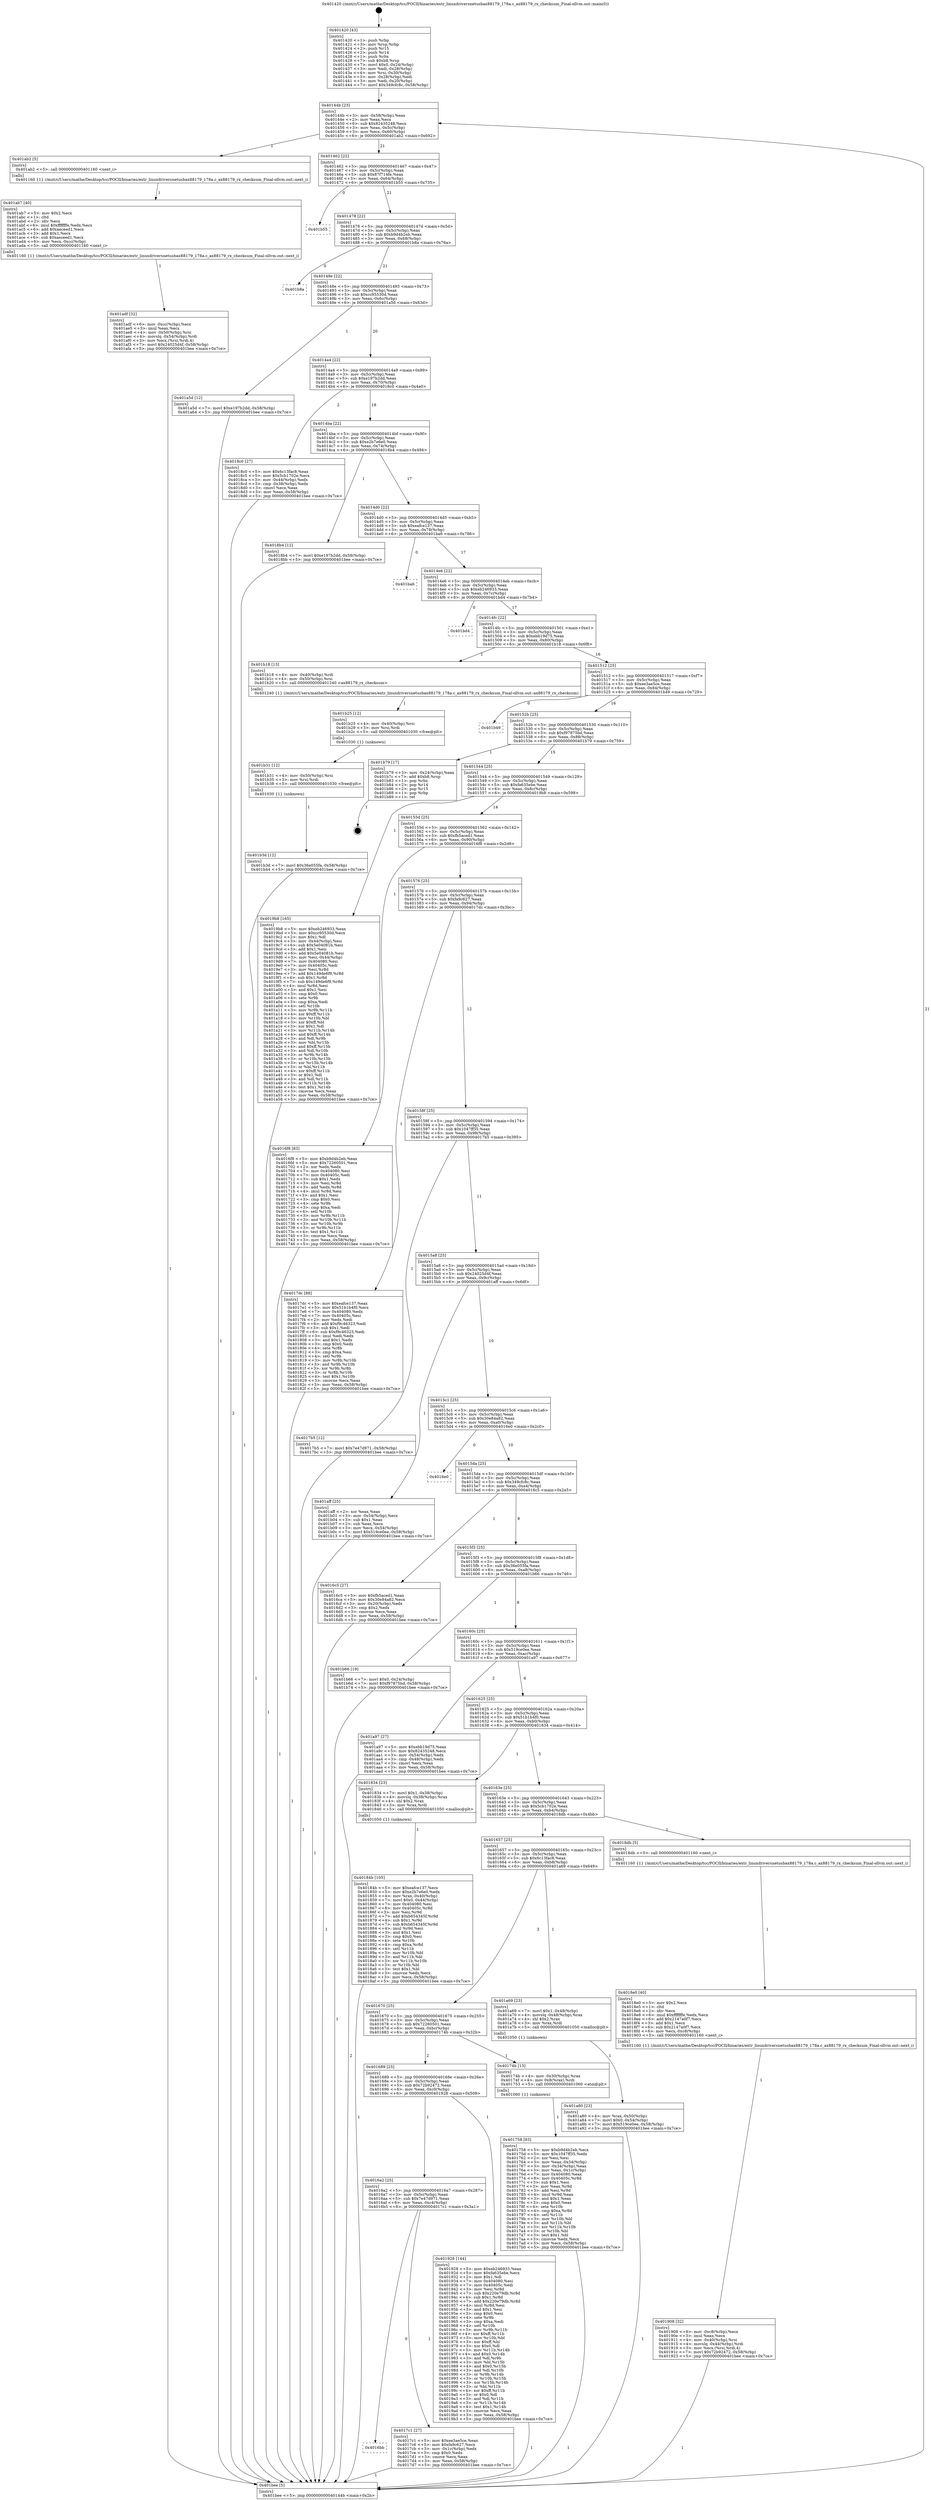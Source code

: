 digraph "0x401420" {
  label = "0x401420 (/mnt/c/Users/mathe/Desktop/tcc/POCII/binaries/extr_linuxdriversnetusbax88179_178a.c_ax88179_rx_checksum_Final-ollvm.out::main(0))"
  labelloc = "t"
  node[shape=record]

  Entry [label="",width=0.3,height=0.3,shape=circle,fillcolor=black,style=filled]
  "0x40144b" [label="{
     0x40144b [23]\l
     | [instrs]\l
     &nbsp;&nbsp;0x40144b \<+3\>: mov -0x58(%rbp),%eax\l
     &nbsp;&nbsp;0x40144e \<+2\>: mov %eax,%ecx\l
     &nbsp;&nbsp;0x401450 \<+6\>: sub $0x82435248,%ecx\l
     &nbsp;&nbsp;0x401456 \<+3\>: mov %eax,-0x5c(%rbp)\l
     &nbsp;&nbsp;0x401459 \<+3\>: mov %ecx,-0x60(%rbp)\l
     &nbsp;&nbsp;0x40145c \<+6\>: je 0000000000401ab2 \<main+0x692\>\l
  }"]
  "0x401ab2" [label="{
     0x401ab2 [5]\l
     | [instrs]\l
     &nbsp;&nbsp;0x401ab2 \<+5\>: call 0000000000401160 \<next_i\>\l
     | [calls]\l
     &nbsp;&nbsp;0x401160 \{1\} (/mnt/c/Users/mathe/Desktop/tcc/POCII/binaries/extr_linuxdriversnetusbax88179_178a.c_ax88179_rx_checksum_Final-ollvm.out::next_i)\l
  }"]
  "0x401462" [label="{
     0x401462 [22]\l
     | [instrs]\l
     &nbsp;&nbsp;0x401462 \<+5\>: jmp 0000000000401467 \<main+0x47\>\l
     &nbsp;&nbsp;0x401467 \<+3\>: mov -0x5c(%rbp),%eax\l
     &nbsp;&nbsp;0x40146a \<+5\>: sub $0x87f714fe,%eax\l
     &nbsp;&nbsp;0x40146f \<+3\>: mov %eax,-0x64(%rbp)\l
     &nbsp;&nbsp;0x401472 \<+6\>: je 0000000000401b55 \<main+0x735\>\l
  }"]
  Exit [label="",width=0.3,height=0.3,shape=circle,fillcolor=black,style=filled,peripheries=2]
  "0x401b55" [label="{
     0x401b55\l
  }", style=dashed]
  "0x401478" [label="{
     0x401478 [22]\l
     | [instrs]\l
     &nbsp;&nbsp;0x401478 \<+5\>: jmp 000000000040147d \<main+0x5d\>\l
     &nbsp;&nbsp;0x40147d \<+3\>: mov -0x5c(%rbp),%eax\l
     &nbsp;&nbsp;0x401480 \<+5\>: sub $0xb9d4b2eb,%eax\l
     &nbsp;&nbsp;0x401485 \<+3\>: mov %eax,-0x68(%rbp)\l
     &nbsp;&nbsp;0x401488 \<+6\>: je 0000000000401b8a \<main+0x76a\>\l
  }"]
  "0x401b3d" [label="{
     0x401b3d [12]\l
     | [instrs]\l
     &nbsp;&nbsp;0x401b3d \<+7\>: movl $0x36e055fa,-0x58(%rbp)\l
     &nbsp;&nbsp;0x401b44 \<+5\>: jmp 0000000000401bee \<main+0x7ce\>\l
  }"]
  "0x401b8a" [label="{
     0x401b8a\l
  }", style=dashed]
  "0x40148e" [label="{
     0x40148e [22]\l
     | [instrs]\l
     &nbsp;&nbsp;0x40148e \<+5\>: jmp 0000000000401493 \<main+0x73\>\l
     &nbsp;&nbsp;0x401493 \<+3\>: mov -0x5c(%rbp),%eax\l
     &nbsp;&nbsp;0x401496 \<+5\>: sub $0xcc95530d,%eax\l
     &nbsp;&nbsp;0x40149b \<+3\>: mov %eax,-0x6c(%rbp)\l
     &nbsp;&nbsp;0x40149e \<+6\>: je 0000000000401a5d \<main+0x63d\>\l
  }"]
  "0x401b31" [label="{
     0x401b31 [12]\l
     | [instrs]\l
     &nbsp;&nbsp;0x401b31 \<+4\>: mov -0x50(%rbp),%rsi\l
     &nbsp;&nbsp;0x401b35 \<+3\>: mov %rsi,%rdi\l
     &nbsp;&nbsp;0x401b38 \<+5\>: call 0000000000401030 \<free@plt\>\l
     | [calls]\l
     &nbsp;&nbsp;0x401030 \{1\} (unknown)\l
  }"]
  "0x401a5d" [label="{
     0x401a5d [12]\l
     | [instrs]\l
     &nbsp;&nbsp;0x401a5d \<+7\>: movl $0xe197b2dd,-0x58(%rbp)\l
     &nbsp;&nbsp;0x401a64 \<+5\>: jmp 0000000000401bee \<main+0x7ce\>\l
  }"]
  "0x4014a4" [label="{
     0x4014a4 [22]\l
     | [instrs]\l
     &nbsp;&nbsp;0x4014a4 \<+5\>: jmp 00000000004014a9 \<main+0x89\>\l
     &nbsp;&nbsp;0x4014a9 \<+3\>: mov -0x5c(%rbp),%eax\l
     &nbsp;&nbsp;0x4014ac \<+5\>: sub $0xe197b2dd,%eax\l
     &nbsp;&nbsp;0x4014b1 \<+3\>: mov %eax,-0x70(%rbp)\l
     &nbsp;&nbsp;0x4014b4 \<+6\>: je 00000000004018c0 \<main+0x4a0\>\l
  }"]
  "0x401b25" [label="{
     0x401b25 [12]\l
     | [instrs]\l
     &nbsp;&nbsp;0x401b25 \<+4\>: mov -0x40(%rbp),%rsi\l
     &nbsp;&nbsp;0x401b29 \<+3\>: mov %rsi,%rdi\l
     &nbsp;&nbsp;0x401b2c \<+5\>: call 0000000000401030 \<free@plt\>\l
     | [calls]\l
     &nbsp;&nbsp;0x401030 \{1\} (unknown)\l
  }"]
  "0x4018c0" [label="{
     0x4018c0 [27]\l
     | [instrs]\l
     &nbsp;&nbsp;0x4018c0 \<+5\>: mov $0x6c13fac8,%eax\l
     &nbsp;&nbsp;0x4018c5 \<+5\>: mov $0x5cb1702e,%ecx\l
     &nbsp;&nbsp;0x4018ca \<+3\>: mov -0x44(%rbp),%edx\l
     &nbsp;&nbsp;0x4018cd \<+3\>: cmp -0x38(%rbp),%edx\l
     &nbsp;&nbsp;0x4018d0 \<+3\>: cmovl %ecx,%eax\l
     &nbsp;&nbsp;0x4018d3 \<+3\>: mov %eax,-0x58(%rbp)\l
     &nbsp;&nbsp;0x4018d6 \<+5\>: jmp 0000000000401bee \<main+0x7ce\>\l
  }"]
  "0x4014ba" [label="{
     0x4014ba [22]\l
     | [instrs]\l
     &nbsp;&nbsp;0x4014ba \<+5\>: jmp 00000000004014bf \<main+0x9f\>\l
     &nbsp;&nbsp;0x4014bf \<+3\>: mov -0x5c(%rbp),%eax\l
     &nbsp;&nbsp;0x4014c2 \<+5\>: sub $0xe2b7e6e0,%eax\l
     &nbsp;&nbsp;0x4014c7 \<+3\>: mov %eax,-0x74(%rbp)\l
     &nbsp;&nbsp;0x4014ca \<+6\>: je 00000000004018b4 \<main+0x494\>\l
  }"]
  "0x401adf" [label="{
     0x401adf [32]\l
     | [instrs]\l
     &nbsp;&nbsp;0x401adf \<+6\>: mov -0xcc(%rbp),%ecx\l
     &nbsp;&nbsp;0x401ae5 \<+3\>: imul %eax,%ecx\l
     &nbsp;&nbsp;0x401ae8 \<+4\>: mov -0x50(%rbp),%rsi\l
     &nbsp;&nbsp;0x401aec \<+4\>: movslq -0x54(%rbp),%rdi\l
     &nbsp;&nbsp;0x401af0 \<+3\>: mov %ecx,(%rsi,%rdi,4)\l
     &nbsp;&nbsp;0x401af3 \<+7\>: movl $0x24025d4f,-0x58(%rbp)\l
     &nbsp;&nbsp;0x401afa \<+5\>: jmp 0000000000401bee \<main+0x7ce\>\l
  }"]
  "0x4018b4" [label="{
     0x4018b4 [12]\l
     | [instrs]\l
     &nbsp;&nbsp;0x4018b4 \<+7\>: movl $0xe197b2dd,-0x58(%rbp)\l
     &nbsp;&nbsp;0x4018bb \<+5\>: jmp 0000000000401bee \<main+0x7ce\>\l
  }"]
  "0x4014d0" [label="{
     0x4014d0 [22]\l
     | [instrs]\l
     &nbsp;&nbsp;0x4014d0 \<+5\>: jmp 00000000004014d5 \<main+0xb5\>\l
     &nbsp;&nbsp;0x4014d5 \<+3\>: mov -0x5c(%rbp),%eax\l
     &nbsp;&nbsp;0x4014d8 \<+5\>: sub $0xeafce137,%eax\l
     &nbsp;&nbsp;0x4014dd \<+3\>: mov %eax,-0x78(%rbp)\l
     &nbsp;&nbsp;0x4014e0 \<+6\>: je 0000000000401ba6 \<main+0x786\>\l
  }"]
  "0x401ab7" [label="{
     0x401ab7 [40]\l
     | [instrs]\l
     &nbsp;&nbsp;0x401ab7 \<+5\>: mov $0x2,%ecx\l
     &nbsp;&nbsp;0x401abc \<+1\>: cltd\l
     &nbsp;&nbsp;0x401abd \<+2\>: idiv %ecx\l
     &nbsp;&nbsp;0x401abf \<+6\>: imul $0xfffffffe,%edx,%ecx\l
     &nbsp;&nbsp;0x401ac5 \<+6\>: add $0xaeceed1,%ecx\l
     &nbsp;&nbsp;0x401acb \<+3\>: add $0x1,%ecx\l
     &nbsp;&nbsp;0x401ace \<+6\>: sub $0xaeceed1,%ecx\l
     &nbsp;&nbsp;0x401ad4 \<+6\>: mov %ecx,-0xcc(%rbp)\l
     &nbsp;&nbsp;0x401ada \<+5\>: call 0000000000401160 \<next_i\>\l
     | [calls]\l
     &nbsp;&nbsp;0x401160 \{1\} (/mnt/c/Users/mathe/Desktop/tcc/POCII/binaries/extr_linuxdriversnetusbax88179_178a.c_ax88179_rx_checksum_Final-ollvm.out::next_i)\l
  }"]
  "0x401ba6" [label="{
     0x401ba6\l
  }", style=dashed]
  "0x4014e6" [label="{
     0x4014e6 [22]\l
     | [instrs]\l
     &nbsp;&nbsp;0x4014e6 \<+5\>: jmp 00000000004014eb \<main+0xcb\>\l
     &nbsp;&nbsp;0x4014eb \<+3\>: mov -0x5c(%rbp),%eax\l
     &nbsp;&nbsp;0x4014ee \<+5\>: sub $0xeb246933,%eax\l
     &nbsp;&nbsp;0x4014f3 \<+3\>: mov %eax,-0x7c(%rbp)\l
     &nbsp;&nbsp;0x4014f6 \<+6\>: je 0000000000401bd4 \<main+0x7b4\>\l
  }"]
  "0x401a80" [label="{
     0x401a80 [23]\l
     | [instrs]\l
     &nbsp;&nbsp;0x401a80 \<+4\>: mov %rax,-0x50(%rbp)\l
     &nbsp;&nbsp;0x401a84 \<+7\>: movl $0x0,-0x54(%rbp)\l
     &nbsp;&nbsp;0x401a8b \<+7\>: movl $0x519ce0ee,-0x58(%rbp)\l
     &nbsp;&nbsp;0x401a92 \<+5\>: jmp 0000000000401bee \<main+0x7ce\>\l
  }"]
  "0x401bd4" [label="{
     0x401bd4\l
  }", style=dashed]
  "0x4014fc" [label="{
     0x4014fc [22]\l
     | [instrs]\l
     &nbsp;&nbsp;0x4014fc \<+5\>: jmp 0000000000401501 \<main+0xe1\>\l
     &nbsp;&nbsp;0x401501 \<+3\>: mov -0x5c(%rbp),%eax\l
     &nbsp;&nbsp;0x401504 \<+5\>: sub $0xebb19d75,%eax\l
     &nbsp;&nbsp;0x401509 \<+3\>: mov %eax,-0x80(%rbp)\l
     &nbsp;&nbsp;0x40150c \<+6\>: je 0000000000401b18 \<main+0x6f8\>\l
  }"]
  "0x401908" [label="{
     0x401908 [32]\l
     | [instrs]\l
     &nbsp;&nbsp;0x401908 \<+6\>: mov -0xc8(%rbp),%ecx\l
     &nbsp;&nbsp;0x40190e \<+3\>: imul %eax,%ecx\l
     &nbsp;&nbsp;0x401911 \<+4\>: mov -0x40(%rbp),%rsi\l
     &nbsp;&nbsp;0x401915 \<+4\>: movslq -0x44(%rbp),%rdi\l
     &nbsp;&nbsp;0x401919 \<+3\>: mov %ecx,(%rsi,%rdi,4)\l
     &nbsp;&nbsp;0x40191c \<+7\>: movl $0x72b92472,-0x58(%rbp)\l
     &nbsp;&nbsp;0x401923 \<+5\>: jmp 0000000000401bee \<main+0x7ce\>\l
  }"]
  "0x401b18" [label="{
     0x401b18 [13]\l
     | [instrs]\l
     &nbsp;&nbsp;0x401b18 \<+4\>: mov -0x40(%rbp),%rdi\l
     &nbsp;&nbsp;0x401b1c \<+4\>: mov -0x50(%rbp),%rsi\l
     &nbsp;&nbsp;0x401b20 \<+5\>: call 0000000000401240 \<ax88179_rx_checksum\>\l
     | [calls]\l
     &nbsp;&nbsp;0x401240 \{1\} (/mnt/c/Users/mathe/Desktop/tcc/POCII/binaries/extr_linuxdriversnetusbax88179_178a.c_ax88179_rx_checksum_Final-ollvm.out::ax88179_rx_checksum)\l
  }"]
  "0x401512" [label="{
     0x401512 [25]\l
     | [instrs]\l
     &nbsp;&nbsp;0x401512 \<+5\>: jmp 0000000000401517 \<main+0xf7\>\l
     &nbsp;&nbsp;0x401517 \<+3\>: mov -0x5c(%rbp),%eax\l
     &nbsp;&nbsp;0x40151a \<+5\>: sub $0xee3ae5ce,%eax\l
     &nbsp;&nbsp;0x40151f \<+6\>: mov %eax,-0x84(%rbp)\l
     &nbsp;&nbsp;0x401525 \<+6\>: je 0000000000401b49 \<main+0x729\>\l
  }"]
  "0x4018e0" [label="{
     0x4018e0 [40]\l
     | [instrs]\l
     &nbsp;&nbsp;0x4018e0 \<+5\>: mov $0x2,%ecx\l
     &nbsp;&nbsp;0x4018e5 \<+1\>: cltd\l
     &nbsp;&nbsp;0x4018e6 \<+2\>: idiv %ecx\l
     &nbsp;&nbsp;0x4018e8 \<+6\>: imul $0xfffffffe,%edx,%ecx\l
     &nbsp;&nbsp;0x4018ee \<+6\>: add $0x2147a0f7,%ecx\l
     &nbsp;&nbsp;0x4018f4 \<+3\>: add $0x1,%ecx\l
     &nbsp;&nbsp;0x4018f7 \<+6\>: sub $0x2147a0f7,%ecx\l
     &nbsp;&nbsp;0x4018fd \<+6\>: mov %ecx,-0xc8(%rbp)\l
     &nbsp;&nbsp;0x401903 \<+5\>: call 0000000000401160 \<next_i\>\l
     | [calls]\l
     &nbsp;&nbsp;0x401160 \{1\} (/mnt/c/Users/mathe/Desktop/tcc/POCII/binaries/extr_linuxdriversnetusbax88179_178a.c_ax88179_rx_checksum_Final-ollvm.out::next_i)\l
  }"]
  "0x401b49" [label="{
     0x401b49\l
  }", style=dashed]
  "0x40152b" [label="{
     0x40152b [25]\l
     | [instrs]\l
     &nbsp;&nbsp;0x40152b \<+5\>: jmp 0000000000401530 \<main+0x110\>\l
     &nbsp;&nbsp;0x401530 \<+3\>: mov -0x5c(%rbp),%eax\l
     &nbsp;&nbsp;0x401533 \<+5\>: sub $0xf97875bd,%eax\l
     &nbsp;&nbsp;0x401538 \<+6\>: mov %eax,-0x88(%rbp)\l
     &nbsp;&nbsp;0x40153e \<+6\>: je 0000000000401b79 \<main+0x759\>\l
  }"]
  "0x40184b" [label="{
     0x40184b [105]\l
     | [instrs]\l
     &nbsp;&nbsp;0x40184b \<+5\>: mov $0xeafce137,%ecx\l
     &nbsp;&nbsp;0x401850 \<+5\>: mov $0xe2b7e6e0,%edx\l
     &nbsp;&nbsp;0x401855 \<+4\>: mov %rax,-0x40(%rbp)\l
     &nbsp;&nbsp;0x401859 \<+7\>: movl $0x0,-0x44(%rbp)\l
     &nbsp;&nbsp;0x401860 \<+7\>: mov 0x404080,%esi\l
     &nbsp;&nbsp;0x401867 \<+8\>: mov 0x40405c,%r8d\l
     &nbsp;&nbsp;0x40186f \<+3\>: mov %esi,%r9d\l
     &nbsp;&nbsp;0x401872 \<+7\>: add $0xb654345f,%r9d\l
     &nbsp;&nbsp;0x401879 \<+4\>: sub $0x1,%r9d\l
     &nbsp;&nbsp;0x40187d \<+7\>: sub $0xb654345f,%r9d\l
     &nbsp;&nbsp;0x401884 \<+4\>: imul %r9d,%esi\l
     &nbsp;&nbsp;0x401888 \<+3\>: and $0x1,%esi\l
     &nbsp;&nbsp;0x40188b \<+3\>: cmp $0x0,%esi\l
     &nbsp;&nbsp;0x40188e \<+4\>: sete %r10b\l
     &nbsp;&nbsp;0x401892 \<+4\>: cmp $0xa,%r8d\l
     &nbsp;&nbsp;0x401896 \<+4\>: setl %r11b\l
     &nbsp;&nbsp;0x40189a \<+3\>: mov %r10b,%bl\l
     &nbsp;&nbsp;0x40189d \<+3\>: and %r11b,%bl\l
     &nbsp;&nbsp;0x4018a0 \<+3\>: xor %r11b,%r10b\l
     &nbsp;&nbsp;0x4018a3 \<+3\>: or %r10b,%bl\l
     &nbsp;&nbsp;0x4018a6 \<+3\>: test $0x1,%bl\l
     &nbsp;&nbsp;0x4018a9 \<+3\>: cmovne %edx,%ecx\l
     &nbsp;&nbsp;0x4018ac \<+3\>: mov %ecx,-0x58(%rbp)\l
     &nbsp;&nbsp;0x4018af \<+5\>: jmp 0000000000401bee \<main+0x7ce\>\l
  }"]
  "0x401b79" [label="{
     0x401b79 [17]\l
     | [instrs]\l
     &nbsp;&nbsp;0x401b79 \<+3\>: mov -0x24(%rbp),%eax\l
     &nbsp;&nbsp;0x401b7c \<+7\>: add $0xb8,%rsp\l
     &nbsp;&nbsp;0x401b83 \<+1\>: pop %rbx\l
     &nbsp;&nbsp;0x401b84 \<+2\>: pop %r14\l
     &nbsp;&nbsp;0x401b86 \<+2\>: pop %r15\l
     &nbsp;&nbsp;0x401b88 \<+1\>: pop %rbp\l
     &nbsp;&nbsp;0x401b89 \<+1\>: ret\l
  }"]
  "0x401544" [label="{
     0x401544 [25]\l
     | [instrs]\l
     &nbsp;&nbsp;0x401544 \<+5\>: jmp 0000000000401549 \<main+0x129\>\l
     &nbsp;&nbsp;0x401549 \<+3\>: mov -0x5c(%rbp),%eax\l
     &nbsp;&nbsp;0x40154c \<+5\>: sub $0xfa635ebe,%eax\l
     &nbsp;&nbsp;0x401551 \<+6\>: mov %eax,-0x8c(%rbp)\l
     &nbsp;&nbsp;0x401557 \<+6\>: je 00000000004019b8 \<main+0x598\>\l
  }"]
  "0x4016bb" [label="{
     0x4016bb\l
  }", style=dashed]
  "0x4019b8" [label="{
     0x4019b8 [165]\l
     | [instrs]\l
     &nbsp;&nbsp;0x4019b8 \<+5\>: mov $0xeb246933,%eax\l
     &nbsp;&nbsp;0x4019bd \<+5\>: mov $0xcc95530d,%ecx\l
     &nbsp;&nbsp;0x4019c2 \<+2\>: mov $0x1,%dl\l
     &nbsp;&nbsp;0x4019c4 \<+3\>: mov -0x44(%rbp),%esi\l
     &nbsp;&nbsp;0x4019c7 \<+6\>: sub $0x5e04081b,%esi\l
     &nbsp;&nbsp;0x4019cd \<+3\>: add $0x1,%esi\l
     &nbsp;&nbsp;0x4019d0 \<+6\>: add $0x5e04081b,%esi\l
     &nbsp;&nbsp;0x4019d6 \<+3\>: mov %esi,-0x44(%rbp)\l
     &nbsp;&nbsp;0x4019d9 \<+7\>: mov 0x404080,%esi\l
     &nbsp;&nbsp;0x4019e0 \<+7\>: mov 0x40405c,%edi\l
     &nbsp;&nbsp;0x4019e7 \<+3\>: mov %esi,%r8d\l
     &nbsp;&nbsp;0x4019ea \<+7\>: add $0x149de6f9,%r8d\l
     &nbsp;&nbsp;0x4019f1 \<+4\>: sub $0x1,%r8d\l
     &nbsp;&nbsp;0x4019f5 \<+7\>: sub $0x149de6f9,%r8d\l
     &nbsp;&nbsp;0x4019fc \<+4\>: imul %r8d,%esi\l
     &nbsp;&nbsp;0x401a00 \<+3\>: and $0x1,%esi\l
     &nbsp;&nbsp;0x401a03 \<+3\>: cmp $0x0,%esi\l
     &nbsp;&nbsp;0x401a06 \<+4\>: sete %r9b\l
     &nbsp;&nbsp;0x401a0a \<+3\>: cmp $0xa,%edi\l
     &nbsp;&nbsp;0x401a0d \<+4\>: setl %r10b\l
     &nbsp;&nbsp;0x401a11 \<+3\>: mov %r9b,%r11b\l
     &nbsp;&nbsp;0x401a14 \<+4\>: xor $0xff,%r11b\l
     &nbsp;&nbsp;0x401a18 \<+3\>: mov %r10b,%bl\l
     &nbsp;&nbsp;0x401a1b \<+3\>: xor $0xff,%bl\l
     &nbsp;&nbsp;0x401a1e \<+3\>: xor $0x1,%dl\l
     &nbsp;&nbsp;0x401a21 \<+3\>: mov %r11b,%r14b\l
     &nbsp;&nbsp;0x401a24 \<+4\>: and $0xff,%r14b\l
     &nbsp;&nbsp;0x401a28 \<+3\>: and %dl,%r9b\l
     &nbsp;&nbsp;0x401a2b \<+3\>: mov %bl,%r15b\l
     &nbsp;&nbsp;0x401a2e \<+4\>: and $0xff,%r15b\l
     &nbsp;&nbsp;0x401a32 \<+3\>: and %dl,%r10b\l
     &nbsp;&nbsp;0x401a35 \<+3\>: or %r9b,%r14b\l
     &nbsp;&nbsp;0x401a38 \<+3\>: or %r10b,%r15b\l
     &nbsp;&nbsp;0x401a3b \<+3\>: xor %r15b,%r14b\l
     &nbsp;&nbsp;0x401a3e \<+3\>: or %bl,%r11b\l
     &nbsp;&nbsp;0x401a41 \<+4\>: xor $0xff,%r11b\l
     &nbsp;&nbsp;0x401a45 \<+3\>: or $0x1,%dl\l
     &nbsp;&nbsp;0x401a48 \<+3\>: and %dl,%r11b\l
     &nbsp;&nbsp;0x401a4b \<+3\>: or %r11b,%r14b\l
     &nbsp;&nbsp;0x401a4e \<+4\>: test $0x1,%r14b\l
     &nbsp;&nbsp;0x401a52 \<+3\>: cmovne %ecx,%eax\l
     &nbsp;&nbsp;0x401a55 \<+3\>: mov %eax,-0x58(%rbp)\l
     &nbsp;&nbsp;0x401a58 \<+5\>: jmp 0000000000401bee \<main+0x7ce\>\l
  }"]
  "0x40155d" [label="{
     0x40155d [25]\l
     | [instrs]\l
     &nbsp;&nbsp;0x40155d \<+5\>: jmp 0000000000401562 \<main+0x142\>\l
     &nbsp;&nbsp;0x401562 \<+3\>: mov -0x5c(%rbp),%eax\l
     &nbsp;&nbsp;0x401565 \<+5\>: sub $0xfb5aced1,%eax\l
     &nbsp;&nbsp;0x40156a \<+6\>: mov %eax,-0x90(%rbp)\l
     &nbsp;&nbsp;0x401570 \<+6\>: je 00000000004016f8 \<main+0x2d8\>\l
  }"]
  "0x4017c1" [label="{
     0x4017c1 [27]\l
     | [instrs]\l
     &nbsp;&nbsp;0x4017c1 \<+5\>: mov $0xee3ae5ce,%eax\l
     &nbsp;&nbsp;0x4017c6 \<+5\>: mov $0xfa9c627,%ecx\l
     &nbsp;&nbsp;0x4017cb \<+3\>: mov -0x1c(%rbp),%edx\l
     &nbsp;&nbsp;0x4017ce \<+3\>: cmp $0x0,%edx\l
     &nbsp;&nbsp;0x4017d1 \<+3\>: cmove %ecx,%eax\l
     &nbsp;&nbsp;0x4017d4 \<+3\>: mov %eax,-0x58(%rbp)\l
     &nbsp;&nbsp;0x4017d7 \<+5\>: jmp 0000000000401bee \<main+0x7ce\>\l
  }"]
  "0x4016f8" [label="{
     0x4016f8 [83]\l
     | [instrs]\l
     &nbsp;&nbsp;0x4016f8 \<+5\>: mov $0xb9d4b2eb,%eax\l
     &nbsp;&nbsp;0x4016fd \<+5\>: mov $0x72260501,%ecx\l
     &nbsp;&nbsp;0x401702 \<+2\>: xor %edx,%edx\l
     &nbsp;&nbsp;0x401704 \<+7\>: mov 0x404080,%esi\l
     &nbsp;&nbsp;0x40170b \<+7\>: mov 0x40405c,%edi\l
     &nbsp;&nbsp;0x401712 \<+3\>: sub $0x1,%edx\l
     &nbsp;&nbsp;0x401715 \<+3\>: mov %esi,%r8d\l
     &nbsp;&nbsp;0x401718 \<+3\>: add %edx,%r8d\l
     &nbsp;&nbsp;0x40171b \<+4\>: imul %r8d,%esi\l
     &nbsp;&nbsp;0x40171f \<+3\>: and $0x1,%esi\l
     &nbsp;&nbsp;0x401722 \<+3\>: cmp $0x0,%esi\l
     &nbsp;&nbsp;0x401725 \<+4\>: sete %r9b\l
     &nbsp;&nbsp;0x401729 \<+3\>: cmp $0xa,%edi\l
     &nbsp;&nbsp;0x40172c \<+4\>: setl %r10b\l
     &nbsp;&nbsp;0x401730 \<+3\>: mov %r9b,%r11b\l
     &nbsp;&nbsp;0x401733 \<+3\>: and %r10b,%r11b\l
     &nbsp;&nbsp;0x401736 \<+3\>: xor %r10b,%r9b\l
     &nbsp;&nbsp;0x401739 \<+3\>: or %r9b,%r11b\l
     &nbsp;&nbsp;0x40173c \<+4\>: test $0x1,%r11b\l
     &nbsp;&nbsp;0x401740 \<+3\>: cmovne %ecx,%eax\l
     &nbsp;&nbsp;0x401743 \<+3\>: mov %eax,-0x58(%rbp)\l
     &nbsp;&nbsp;0x401746 \<+5\>: jmp 0000000000401bee \<main+0x7ce\>\l
  }"]
  "0x401576" [label="{
     0x401576 [25]\l
     | [instrs]\l
     &nbsp;&nbsp;0x401576 \<+5\>: jmp 000000000040157b \<main+0x15b\>\l
     &nbsp;&nbsp;0x40157b \<+3\>: mov -0x5c(%rbp),%eax\l
     &nbsp;&nbsp;0x40157e \<+5\>: sub $0xfa9c627,%eax\l
     &nbsp;&nbsp;0x401583 \<+6\>: mov %eax,-0x94(%rbp)\l
     &nbsp;&nbsp;0x401589 \<+6\>: je 00000000004017dc \<main+0x3bc\>\l
  }"]
  "0x4016a2" [label="{
     0x4016a2 [25]\l
     | [instrs]\l
     &nbsp;&nbsp;0x4016a2 \<+5\>: jmp 00000000004016a7 \<main+0x287\>\l
     &nbsp;&nbsp;0x4016a7 \<+3\>: mov -0x5c(%rbp),%eax\l
     &nbsp;&nbsp;0x4016aa \<+5\>: sub $0x7e47d971,%eax\l
     &nbsp;&nbsp;0x4016af \<+6\>: mov %eax,-0xc4(%rbp)\l
     &nbsp;&nbsp;0x4016b5 \<+6\>: je 00000000004017c1 \<main+0x3a1\>\l
  }"]
  "0x4017dc" [label="{
     0x4017dc [88]\l
     | [instrs]\l
     &nbsp;&nbsp;0x4017dc \<+5\>: mov $0xeafce137,%eax\l
     &nbsp;&nbsp;0x4017e1 \<+5\>: mov $0x51b1b4f0,%ecx\l
     &nbsp;&nbsp;0x4017e6 \<+7\>: mov 0x404080,%edx\l
     &nbsp;&nbsp;0x4017ed \<+7\>: mov 0x40405c,%esi\l
     &nbsp;&nbsp;0x4017f4 \<+2\>: mov %edx,%edi\l
     &nbsp;&nbsp;0x4017f6 \<+6\>: add $0xf9c46323,%edi\l
     &nbsp;&nbsp;0x4017fc \<+3\>: sub $0x1,%edi\l
     &nbsp;&nbsp;0x4017ff \<+6\>: sub $0xf9c46323,%edi\l
     &nbsp;&nbsp;0x401805 \<+3\>: imul %edi,%edx\l
     &nbsp;&nbsp;0x401808 \<+3\>: and $0x1,%edx\l
     &nbsp;&nbsp;0x40180b \<+3\>: cmp $0x0,%edx\l
     &nbsp;&nbsp;0x40180e \<+4\>: sete %r8b\l
     &nbsp;&nbsp;0x401812 \<+3\>: cmp $0xa,%esi\l
     &nbsp;&nbsp;0x401815 \<+4\>: setl %r9b\l
     &nbsp;&nbsp;0x401819 \<+3\>: mov %r8b,%r10b\l
     &nbsp;&nbsp;0x40181c \<+3\>: and %r9b,%r10b\l
     &nbsp;&nbsp;0x40181f \<+3\>: xor %r9b,%r8b\l
     &nbsp;&nbsp;0x401822 \<+3\>: or %r8b,%r10b\l
     &nbsp;&nbsp;0x401825 \<+4\>: test $0x1,%r10b\l
     &nbsp;&nbsp;0x401829 \<+3\>: cmovne %ecx,%eax\l
     &nbsp;&nbsp;0x40182c \<+3\>: mov %eax,-0x58(%rbp)\l
     &nbsp;&nbsp;0x40182f \<+5\>: jmp 0000000000401bee \<main+0x7ce\>\l
  }"]
  "0x40158f" [label="{
     0x40158f [25]\l
     | [instrs]\l
     &nbsp;&nbsp;0x40158f \<+5\>: jmp 0000000000401594 \<main+0x174\>\l
     &nbsp;&nbsp;0x401594 \<+3\>: mov -0x5c(%rbp),%eax\l
     &nbsp;&nbsp;0x401597 \<+5\>: sub $0x1047ff35,%eax\l
     &nbsp;&nbsp;0x40159c \<+6\>: mov %eax,-0x98(%rbp)\l
     &nbsp;&nbsp;0x4015a2 \<+6\>: je 00000000004017b5 \<main+0x395\>\l
  }"]
  "0x401928" [label="{
     0x401928 [144]\l
     | [instrs]\l
     &nbsp;&nbsp;0x401928 \<+5\>: mov $0xeb246933,%eax\l
     &nbsp;&nbsp;0x40192d \<+5\>: mov $0xfa635ebe,%ecx\l
     &nbsp;&nbsp;0x401932 \<+2\>: mov $0x1,%dl\l
     &nbsp;&nbsp;0x401934 \<+7\>: mov 0x404080,%esi\l
     &nbsp;&nbsp;0x40193b \<+7\>: mov 0x40405c,%edi\l
     &nbsp;&nbsp;0x401942 \<+3\>: mov %esi,%r8d\l
     &nbsp;&nbsp;0x401945 \<+7\>: sub $0x220e79db,%r8d\l
     &nbsp;&nbsp;0x40194c \<+4\>: sub $0x1,%r8d\l
     &nbsp;&nbsp;0x401950 \<+7\>: add $0x220e79db,%r8d\l
     &nbsp;&nbsp;0x401957 \<+4\>: imul %r8d,%esi\l
     &nbsp;&nbsp;0x40195b \<+3\>: and $0x1,%esi\l
     &nbsp;&nbsp;0x40195e \<+3\>: cmp $0x0,%esi\l
     &nbsp;&nbsp;0x401961 \<+4\>: sete %r9b\l
     &nbsp;&nbsp;0x401965 \<+3\>: cmp $0xa,%edi\l
     &nbsp;&nbsp;0x401968 \<+4\>: setl %r10b\l
     &nbsp;&nbsp;0x40196c \<+3\>: mov %r9b,%r11b\l
     &nbsp;&nbsp;0x40196f \<+4\>: xor $0xff,%r11b\l
     &nbsp;&nbsp;0x401973 \<+3\>: mov %r10b,%bl\l
     &nbsp;&nbsp;0x401976 \<+3\>: xor $0xff,%bl\l
     &nbsp;&nbsp;0x401979 \<+3\>: xor $0x0,%dl\l
     &nbsp;&nbsp;0x40197c \<+3\>: mov %r11b,%r14b\l
     &nbsp;&nbsp;0x40197f \<+4\>: and $0x0,%r14b\l
     &nbsp;&nbsp;0x401983 \<+3\>: and %dl,%r9b\l
     &nbsp;&nbsp;0x401986 \<+3\>: mov %bl,%r15b\l
     &nbsp;&nbsp;0x401989 \<+4\>: and $0x0,%r15b\l
     &nbsp;&nbsp;0x40198d \<+3\>: and %dl,%r10b\l
     &nbsp;&nbsp;0x401990 \<+3\>: or %r9b,%r14b\l
     &nbsp;&nbsp;0x401993 \<+3\>: or %r10b,%r15b\l
     &nbsp;&nbsp;0x401996 \<+3\>: xor %r15b,%r14b\l
     &nbsp;&nbsp;0x401999 \<+3\>: or %bl,%r11b\l
     &nbsp;&nbsp;0x40199c \<+4\>: xor $0xff,%r11b\l
     &nbsp;&nbsp;0x4019a0 \<+3\>: or $0x0,%dl\l
     &nbsp;&nbsp;0x4019a3 \<+3\>: and %dl,%r11b\l
     &nbsp;&nbsp;0x4019a6 \<+3\>: or %r11b,%r14b\l
     &nbsp;&nbsp;0x4019a9 \<+4\>: test $0x1,%r14b\l
     &nbsp;&nbsp;0x4019ad \<+3\>: cmovne %ecx,%eax\l
     &nbsp;&nbsp;0x4019b0 \<+3\>: mov %eax,-0x58(%rbp)\l
     &nbsp;&nbsp;0x4019b3 \<+5\>: jmp 0000000000401bee \<main+0x7ce\>\l
  }"]
  "0x4017b5" [label="{
     0x4017b5 [12]\l
     | [instrs]\l
     &nbsp;&nbsp;0x4017b5 \<+7\>: movl $0x7e47d971,-0x58(%rbp)\l
     &nbsp;&nbsp;0x4017bc \<+5\>: jmp 0000000000401bee \<main+0x7ce\>\l
  }"]
  "0x4015a8" [label="{
     0x4015a8 [25]\l
     | [instrs]\l
     &nbsp;&nbsp;0x4015a8 \<+5\>: jmp 00000000004015ad \<main+0x18d\>\l
     &nbsp;&nbsp;0x4015ad \<+3\>: mov -0x5c(%rbp),%eax\l
     &nbsp;&nbsp;0x4015b0 \<+5\>: sub $0x24025d4f,%eax\l
     &nbsp;&nbsp;0x4015b5 \<+6\>: mov %eax,-0x9c(%rbp)\l
     &nbsp;&nbsp;0x4015bb \<+6\>: je 0000000000401aff \<main+0x6df\>\l
  }"]
  "0x401758" [label="{
     0x401758 [93]\l
     | [instrs]\l
     &nbsp;&nbsp;0x401758 \<+5\>: mov $0xb9d4b2eb,%ecx\l
     &nbsp;&nbsp;0x40175d \<+5\>: mov $0x1047ff35,%edx\l
     &nbsp;&nbsp;0x401762 \<+2\>: xor %esi,%esi\l
     &nbsp;&nbsp;0x401764 \<+3\>: mov %eax,-0x34(%rbp)\l
     &nbsp;&nbsp;0x401767 \<+3\>: mov -0x34(%rbp),%eax\l
     &nbsp;&nbsp;0x40176a \<+3\>: mov %eax,-0x1c(%rbp)\l
     &nbsp;&nbsp;0x40176d \<+7\>: mov 0x404080,%eax\l
     &nbsp;&nbsp;0x401774 \<+8\>: mov 0x40405c,%r8d\l
     &nbsp;&nbsp;0x40177c \<+3\>: sub $0x1,%esi\l
     &nbsp;&nbsp;0x40177f \<+3\>: mov %eax,%r9d\l
     &nbsp;&nbsp;0x401782 \<+3\>: add %esi,%r9d\l
     &nbsp;&nbsp;0x401785 \<+4\>: imul %r9d,%eax\l
     &nbsp;&nbsp;0x401789 \<+3\>: and $0x1,%eax\l
     &nbsp;&nbsp;0x40178c \<+3\>: cmp $0x0,%eax\l
     &nbsp;&nbsp;0x40178f \<+4\>: sete %r10b\l
     &nbsp;&nbsp;0x401793 \<+4\>: cmp $0xa,%r8d\l
     &nbsp;&nbsp;0x401797 \<+4\>: setl %r11b\l
     &nbsp;&nbsp;0x40179b \<+3\>: mov %r10b,%bl\l
     &nbsp;&nbsp;0x40179e \<+3\>: and %r11b,%bl\l
     &nbsp;&nbsp;0x4017a1 \<+3\>: xor %r11b,%r10b\l
     &nbsp;&nbsp;0x4017a4 \<+3\>: or %r10b,%bl\l
     &nbsp;&nbsp;0x4017a7 \<+3\>: test $0x1,%bl\l
     &nbsp;&nbsp;0x4017aa \<+3\>: cmovne %edx,%ecx\l
     &nbsp;&nbsp;0x4017ad \<+3\>: mov %ecx,-0x58(%rbp)\l
     &nbsp;&nbsp;0x4017b0 \<+5\>: jmp 0000000000401bee \<main+0x7ce\>\l
  }"]
  "0x401aff" [label="{
     0x401aff [25]\l
     | [instrs]\l
     &nbsp;&nbsp;0x401aff \<+2\>: xor %eax,%eax\l
     &nbsp;&nbsp;0x401b01 \<+3\>: mov -0x54(%rbp),%ecx\l
     &nbsp;&nbsp;0x401b04 \<+3\>: sub $0x1,%eax\l
     &nbsp;&nbsp;0x401b07 \<+2\>: sub %eax,%ecx\l
     &nbsp;&nbsp;0x401b09 \<+3\>: mov %ecx,-0x54(%rbp)\l
     &nbsp;&nbsp;0x401b0c \<+7\>: movl $0x519ce0ee,-0x58(%rbp)\l
     &nbsp;&nbsp;0x401b13 \<+5\>: jmp 0000000000401bee \<main+0x7ce\>\l
  }"]
  "0x4015c1" [label="{
     0x4015c1 [25]\l
     | [instrs]\l
     &nbsp;&nbsp;0x4015c1 \<+5\>: jmp 00000000004015c6 \<main+0x1a6\>\l
     &nbsp;&nbsp;0x4015c6 \<+3\>: mov -0x5c(%rbp),%eax\l
     &nbsp;&nbsp;0x4015c9 \<+5\>: sub $0x30e84a82,%eax\l
     &nbsp;&nbsp;0x4015ce \<+6\>: mov %eax,-0xa0(%rbp)\l
     &nbsp;&nbsp;0x4015d4 \<+6\>: je 00000000004016e0 \<main+0x2c0\>\l
  }"]
  "0x401689" [label="{
     0x401689 [25]\l
     | [instrs]\l
     &nbsp;&nbsp;0x401689 \<+5\>: jmp 000000000040168e \<main+0x26e\>\l
     &nbsp;&nbsp;0x40168e \<+3\>: mov -0x5c(%rbp),%eax\l
     &nbsp;&nbsp;0x401691 \<+5\>: sub $0x72b92472,%eax\l
     &nbsp;&nbsp;0x401696 \<+6\>: mov %eax,-0xc0(%rbp)\l
     &nbsp;&nbsp;0x40169c \<+6\>: je 0000000000401928 \<main+0x508\>\l
  }"]
  "0x4016e0" [label="{
     0x4016e0\l
  }", style=dashed]
  "0x4015da" [label="{
     0x4015da [25]\l
     | [instrs]\l
     &nbsp;&nbsp;0x4015da \<+5\>: jmp 00000000004015df \<main+0x1bf\>\l
     &nbsp;&nbsp;0x4015df \<+3\>: mov -0x5c(%rbp),%eax\l
     &nbsp;&nbsp;0x4015e2 \<+5\>: sub $0x349cfc8c,%eax\l
     &nbsp;&nbsp;0x4015e7 \<+6\>: mov %eax,-0xa4(%rbp)\l
     &nbsp;&nbsp;0x4015ed \<+6\>: je 00000000004016c5 \<main+0x2a5\>\l
  }"]
  "0x40174b" [label="{
     0x40174b [13]\l
     | [instrs]\l
     &nbsp;&nbsp;0x40174b \<+4\>: mov -0x30(%rbp),%rax\l
     &nbsp;&nbsp;0x40174f \<+4\>: mov 0x8(%rax),%rdi\l
     &nbsp;&nbsp;0x401753 \<+5\>: call 0000000000401060 \<atoi@plt\>\l
     | [calls]\l
     &nbsp;&nbsp;0x401060 \{1\} (unknown)\l
  }"]
  "0x4016c5" [label="{
     0x4016c5 [27]\l
     | [instrs]\l
     &nbsp;&nbsp;0x4016c5 \<+5\>: mov $0xfb5aced1,%eax\l
     &nbsp;&nbsp;0x4016ca \<+5\>: mov $0x30e84a82,%ecx\l
     &nbsp;&nbsp;0x4016cf \<+3\>: mov -0x20(%rbp),%edx\l
     &nbsp;&nbsp;0x4016d2 \<+3\>: cmp $0x2,%edx\l
     &nbsp;&nbsp;0x4016d5 \<+3\>: cmovne %ecx,%eax\l
     &nbsp;&nbsp;0x4016d8 \<+3\>: mov %eax,-0x58(%rbp)\l
     &nbsp;&nbsp;0x4016db \<+5\>: jmp 0000000000401bee \<main+0x7ce\>\l
  }"]
  "0x4015f3" [label="{
     0x4015f3 [25]\l
     | [instrs]\l
     &nbsp;&nbsp;0x4015f3 \<+5\>: jmp 00000000004015f8 \<main+0x1d8\>\l
     &nbsp;&nbsp;0x4015f8 \<+3\>: mov -0x5c(%rbp),%eax\l
     &nbsp;&nbsp;0x4015fb \<+5\>: sub $0x36e055fa,%eax\l
     &nbsp;&nbsp;0x401600 \<+6\>: mov %eax,-0xa8(%rbp)\l
     &nbsp;&nbsp;0x401606 \<+6\>: je 0000000000401b66 \<main+0x746\>\l
  }"]
  "0x401bee" [label="{
     0x401bee [5]\l
     | [instrs]\l
     &nbsp;&nbsp;0x401bee \<+5\>: jmp 000000000040144b \<main+0x2b\>\l
  }"]
  "0x401420" [label="{
     0x401420 [43]\l
     | [instrs]\l
     &nbsp;&nbsp;0x401420 \<+1\>: push %rbp\l
     &nbsp;&nbsp;0x401421 \<+3\>: mov %rsp,%rbp\l
     &nbsp;&nbsp;0x401424 \<+2\>: push %r15\l
     &nbsp;&nbsp;0x401426 \<+2\>: push %r14\l
     &nbsp;&nbsp;0x401428 \<+1\>: push %rbx\l
     &nbsp;&nbsp;0x401429 \<+7\>: sub $0xb8,%rsp\l
     &nbsp;&nbsp;0x401430 \<+7\>: movl $0x0,-0x24(%rbp)\l
     &nbsp;&nbsp;0x401437 \<+3\>: mov %edi,-0x28(%rbp)\l
     &nbsp;&nbsp;0x40143a \<+4\>: mov %rsi,-0x30(%rbp)\l
     &nbsp;&nbsp;0x40143e \<+3\>: mov -0x28(%rbp),%edi\l
     &nbsp;&nbsp;0x401441 \<+3\>: mov %edi,-0x20(%rbp)\l
     &nbsp;&nbsp;0x401444 \<+7\>: movl $0x349cfc8c,-0x58(%rbp)\l
  }"]
  "0x401670" [label="{
     0x401670 [25]\l
     | [instrs]\l
     &nbsp;&nbsp;0x401670 \<+5\>: jmp 0000000000401675 \<main+0x255\>\l
     &nbsp;&nbsp;0x401675 \<+3\>: mov -0x5c(%rbp),%eax\l
     &nbsp;&nbsp;0x401678 \<+5\>: sub $0x72260501,%eax\l
     &nbsp;&nbsp;0x40167d \<+6\>: mov %eax,-0xbc(%rbp)\l
     &nbsp;&nbsp;0x401683 \<+6\>: je 000000000040174b \<main+0x32b\>\l
  }"]
  "0x401b66" [label="{
     0x401b66 [19]\l
     | [instrs]\l
     &nbsp;&nbsp;0x401b66 \<+7\>: movl $0x0,-0x24(%rbp)\l
     &nbsp;&nbsp;0x401b6d \<+7\>: movl $0xf97875bd,-0x58(%rbp)\l
     &nbsp;&nbsp;0x401b74 \<+5\>: jmp 0000000000401bee \<main+0x7ce\>\l
  }"]
  "0x40160c" [label="{
     0x40160c [25]\l
     | [instrs]\l
     &nbsp;&nbsp;0x40160c \<+5\>: jmp 0000000000401611 \<main+0x1f1\>\l
     &nbsp;&nbsp;0x401611 \<+3\>: mov -0x5c(%rbp),%eax\l
     &nbsp;&nbsp;0x401614 \<+5\>: sub $0x519ce0ee,%eax\l
     &nbsp;&nbsp;0x401619 \<+6\>: mov %eax,-0xac(%rbp)\l
     &nbsp;&nbsp;0x40161f \<+6\>: je 0000000000401a97 \<main+0x677\>\l
  }"]
  "0x401a69" [label="{
     0x401a69 [23]\l
     | [instrs]\l
     &nbsp;&nbsp;0x401a69 \<+7\>: movl $0x1,-0x48(%rbp)\l
     &nbsp;&nbsp;0x401a70 \<+4\>: movslq -0x48(%rbp),%rax\l
     &nbsp;&nbsp;0x401a74 \<+4\>: shl $0x2,%rax\l
     &nbsp;&nbsp;0x401a78 \<+3\>: mov %rax,%rdi\l
     &nbsp;&nbsp;0x401a7b \<+5\>: call 0000000000401050 \<malloc@plt\>\l
     | [calls]\l
     &nbsp;&nbsp;0x401050 \{1\} (unknown)\l
  }"]
  "0x401a97" [label="{
     0x401a97 [27]\l
     | [instrs]\l
     &nbsp;&nbsp;0x401a97 \<+5\>: mov $0xebb19d75,%eax\l
     &nbsp;&nbsp;0x401a9c \<+5\>: mov $0x82435248,%ecx\l
     &nbsp;&nbsp;0x401aa1 \<+3\>: mov -0x54(%rbp),%edx\l
     &nbsp;&nbsp;0x401aa4 \<+3\>: cmp -0x48(%rbp),%edx\l
     &nbsp;&nbsp;0x401aa7 \<+3\>: cmovl %ecx,%eax\l
     &nbsp;&nbsp;0x401aaa \<+3\>: mov %eax,-0x58(%rbp)\l
     &nbsp;&nbsp;0x401aad \<+5\>: jmp 0000000000401bee \<main+0x7ce\>\l
  }"]
  "0x401625" [label="{
     0x401625 [25]\l
     | [instrs]\l
     &nbsp;&nbsp;0x401625 \<+5\>: jmp 000000000040162a \<main+0x20a\>\l
     &nbsp;&nbsp;0x40162a \<+3\>: mov -0x5c(%rbp),%eax\l
     &nbsp;&nbsp;0x40162d \<+5\>: sub $0x51b1b4f0,%eax\l
     &nbsp;&nbsp;0x401632 \<+6\>: mov %eax,-0xb0(%rbp)\l
     &nbsp;&nbsp;0x401638 \<+6\>: je 0000000000401834 \<main+0x414\>\l
  }"]
  "0x401657" [label="{
     0x401657 [25]\l
     | [instrs]\l
     &nbsp;&nbsp;0x401657 \<+5\>: jmp 000000000040165c \<main+0x23c\>\l
     &nbsp;&nbsp;0x40165c \<+3\>: mov -0x5c(%rbp),%eax\l
     &nbsp;&nbsp;0x40165f \<+5\>: sub $0x6c13fac8,%eax\l
     &nbsp;&nbsp;0x401664 \<+6\>: mov %eax,-0xb8(%rbp)\l
     &nbsp;&nbsp;0x40166a \<+6\>: je 0000000000401a69 \<main+0x649\>\l
  }"]
  "0x401834" [label="{
     0x401834 [23]\l
     | [instrs]\l
     &nbsp;&nbsp;0x401834 \<+7\>: movl $0x1,-0x38(%rbp)\l
     &nbsp;&nbsp;0x40183b \<+4\>: movslq -0x38(%rbp),%rax\l
     &nbsp;&nbsp;0x40183f \<+4\>: shl $0x2,%rax\l
     &nbsp;&nbsp;0x401843 \<+3\>: mov %rax,%rdi\l
     &nbsp;&nbsp;0x401846 \<+5\>: call 0000000000401050 \<malloc@plt\>\l
     | [calls]\l
     &nbsp;&nbsp;0x401050 \{1\} (unknown)\l
  }"]
  "0x40163e" [label="{
     0x40163e [25]\l
     | [instrs]\l
     &nbsp;&nbsp;0x40163e \<+5\>: jmp 0000000000401643 \<main+0x223\>\l
     &nbsp;&nbsp;0x401643 \<+3\>: mov -0x5c(%rbp),%eax\l
     &nbsp;&nbsp;0x401646 \<+5\>: sub $0x5cb1702e,%eax\l
     &nbsp;&nbsp;0x40164b \<+6\>: mov %eax,-0xb4(%rbp)\l
     &nbsp;&nbsp;0x401651 \<+6\>: je 00000000004018db \<main+0x4bb\>\l
  }"]
  "0x4018db" [label="{
     0x4018db [5]\l
     | [instrs]\l
     &nbsp;&nbsp;0x4018db \<+5\>: call 0000000000401160 \<next_i\>\l
     | [calls]\l
     &nbsp;&nbsp;0x401160 \{1\} (/mnt/c/Users/mathe/Desktop/tcc/POCII/binaries/extr_linuxdriversnetusbax88179_178a.c_ax88179_rx_checksum_Final-ollvm.out::next_i)\l
  }"]
  Entry -> "0x401420" [label=" 1"]
  "0x40144b" -> "0x401ab2" [label=" 1"]
  "0x40144b" -> "0x401462" [label=" 21"]
  "0x401b79" -> Exit [label=" 1"]
  "0x401462" -> "0x401b55" [label=" 0"]
  "0x401462" -> "0x401478" [label=" 21"]
  "0x401b66" -> "0x401bee" [label=" 1"]
  "0x401478" -> "0x401b8a" [label=" 0"]
  "0x401478" -> "0x40148e" [label=" 21"]
  "0x401b3d" -> "0x401bee" [label=" 1"]
  "0x40148e" -> "0x401a5d" [label=" 1"]
  "0x40148e" -> "0x4014a4" [label=" 20"]
  "0x401b31" -> "0x401b3d" [label=" 1"]
  "0x4014a4" -> "0x4018c0" [label=" 2"]
  "0x4014a4" -> "0x4014ba" [label=" 18"]
  "0x401b25" -> "0x401b31" [label=" 1"]
  "0x4014ba" -> "0x4018b4" [label=" 1"]
  "0x4014ba" -> "0x4014d0" [label=" 17"]
  "0x401b18" -> "0x401b25" [label=" 1"]
  "0x4014d0" -> "0x401ba6" [label=" 0"]
  "0x4014d0" -> "0x4014e6" [label=" 17"]
  "0x401aff" -> "0x401bee" [label=" 1"]
  "0x4014e6" -> "0x401bd4" [label=" 0"]
  "0x4014e6" -> "0x4014fc" [label=" 17"]
  "0x401adf" -> "0x401bee" [label=" 1"]
  "0x4014fc" -> "0x401b18" [label=" 1"]
  "0x4014fc" -> "0x401512" [label=" 16"]
  "0x401ab7" -> "0x401adf" [label=" 1"]
  "0x401512" -> "0x401b49" [label=" 0"]
  "0x401512" -> "0x40152b" [label=" 16"]
  "0x401ab2" -> "0x401ab7" [label=" 1"]
  "0x40152b" -> "0x401b79" [label=" 1"]
  "0x40152b" -> "0x401544" [label=" 15"]
  "0x401a97" -> "0x401bee" [label=" 2"]
  "0x401544" -> "0x4019b8" [label=" 1"]
  "0x401544" -> "0x40155d" [label=" 14"]
  "0x401a80" -> "0x401bee" [label=" 1"]
  "0x40155d" -> "0x4016f8" [label=" 1"]
  "0x40155d" -> "0x401576" [label=" 13"]
  "0x401a69" -> "0x401a80" [label=" 1"]
  "0x401576" -> "0x4017dc" [label=" 1"]
  "0x401576" -> "0x40158f" [label=" 12"]
  "0x4019b8" -> "0x401bee" [label=" 1"]
  "0x40158f" -> "0x4017b5" [label=" 1"]
  "0x40158f" -> "0x4015a8" [label=" 11"]
  "0x401928" -> "0x401bee" [label=" 1"]
  "0x4015a8" -> "0x401aff" [label=" 1"]
  "0x4015a8" -> "0x4015c1" [label=" 10"]
  "0x4018e0" -> "0x401908" [label=" 1"]
  "0x4015c1" -> "0x4016e0" [label=" 0"]
  "0x4015c1" -> "0x4015da" [label=" 10"]
  "0x4018db" -> "0x4018e0" [label=" 1"]
  "0x4015da" -> "0x4016c5" [label=" 1"]
  "0x4015da" -> "0x4015f3" [label=" 9"]
  "0x4016c5" -> "0x401bee" [label=" 1"]
  "0x401420" -> "0x40144b" [label=" 1"]
  "0x401bee" -> "0x40144b" [label=" 21"]
  "0x4016f8" -> "0x401bee" [label=" 1"]
  "0x4018c0" -> "0x401bee" [label=" 2"]
  "0x4015f3" -> "0x401b66" [label=" 1"]
  "0x4015f3" -> "0x40160c" [label=" 8"]
  "0x40184b" -> "0x401bee" [label=" 1"]
  "0x40160c" -> "0x401a97" [label=" 2"]
  "0x40160c" -> "0x401625" [label=" 6"]
  "0x401834" -> "0x40184b" [label=" 1"]
  "0x401625" -> "0x401834" [label=" 1"]
  "0x401625" -> "0x40163e" [label=" 5"]
  "0x4017c1" -> "0x401bee" [label=" 1"]
  "0x40163e" -> "0x4018db" [label=" 1"]
  "0x40163e" -> "0x401657" [label=" 4"]
  "0x4017dc" -> "0x401bee" [label=" 1"]
  "0x401657" -> "0x401a69" [label=" 1"]
  "0x401657" -> "0x401670" [label=" 3"]
  "0x4018b4" -> "0x401bee" [label=" 1"]
  "0x401670" -> "0x40174b" [label=" 1"]
  "0x401670" -> "0x401689" [label=" 2"]
  "0x40174b" -> "0x401758" [label=" 1"]
  "0x401758" -> "0x401bee" [label=" 1"]
  "0x4017b5" -> "0x401bee" [label=" 1"]
  "0x401908" -> "0x401bee" [label=" 1"]
  "0x401689" -> "0x401928" [label=" 1"]
  "0x401689" -> "0x4016a2" [label=" 1"]
  "0x401a5d" -> "0x401bee" [label=" 1"]
  "0x4016a2" -> "0x4017c1" [label=" 1"]
  "0x4016a2" -> "0x4016bb" [label=" 0"]
}

